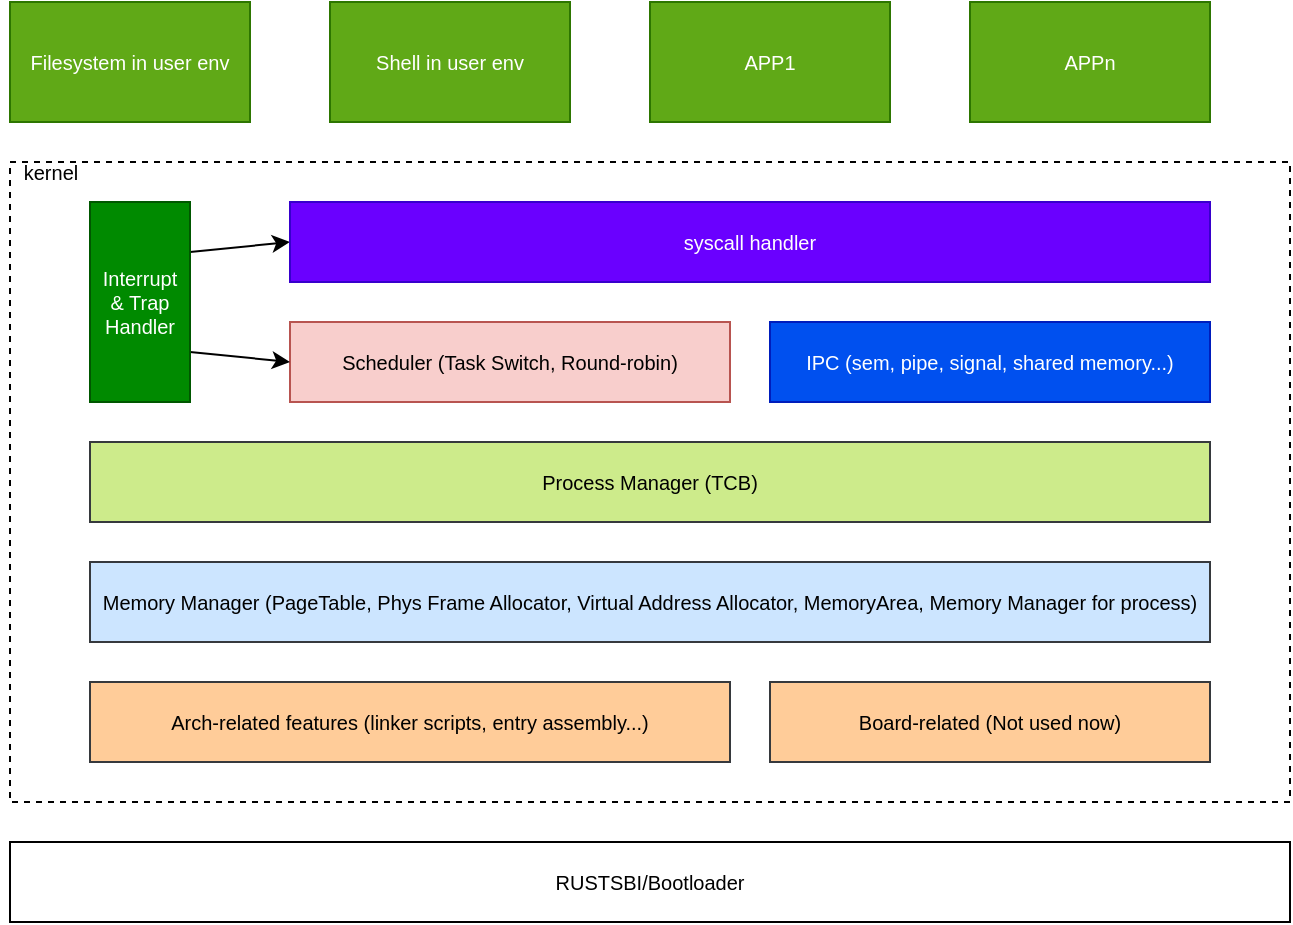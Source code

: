 <mxfile>
    <diagram id="wRAiSJHT-GZo48bfgJ7D" name="Page-1">
        <mxGraphModel dx="843" dy="542" grid="1" gridSize="10" guides="1" tooltips="1" connect="1" arrows="1" fold="1" page="1" pageScale="1" pageWidth="850" pageHeight="1100" math="0" shadow="0">
            <root>
                <mxCell id="0"/>
                <mxCell id="1" parent="0"/>
                <mxCell id="2" value="" style="rounded=0;whiteSpace=wrap;html=1;fillColor=none;dashed=1;fontSize=10;" parent="1" vertex="1">
                    <mxGeometry x="120" y="400" width="640" height="320" as="geometry"/>
                </mxCell>
                <mxCell id="3" value="kernel" style="text;html=1;align=center;verticalAlign=middle;resizable=0;points=[];autosize=1;strokeColor=none;fillColor=none;fontSize=10;" parent="1" vertex="1">
                    <mxGeometry x="115" y="390" width="50" height="30" as="geometry"/>
                </mxCell>
                <mxCell id="4" value="&lt;font style=&quot;font-size: 10px;&quot; color=&quot;#000000&quot;&gt;Arch-related features (linker scripts, entry assembly...)&lt;/font&gt;" style="rounded=0;whiteSpace=wrap;html=1;fillColor=#ffcc99;strokeColor=#36393d;fontSize=10;" parent="1" vertex="1">
                    <mxGeometry x="160" y="660" width="320" height="40" as="geometry"/>
                </mxCell>
                <mxCell id="5" value="&lt;font style=&quot;font-size: 10px;&quot; color=&quot;#000000&quot;&gt;Memory Manager (PageTable, Phys Frame Allocator, Virtual Address Allocator, MemoryArea, Memory Manager for process)&lt;/font&gt;" style="rounded=0;whiteSpace=wrap;html=1;fillColor=#cce5ff;strokeColor=#36393d;fontSize=10;" parent="1" vertex="1">
                    <mxGeometry x="160" y="600" width="560" height="40" as="geometry"/>
                </mxCell>
                <mxCell id="6" value="&lt;font style=&quot;font-size: 10px;&quot; color=&quot;#000000&quot;&gt;Board-related (Not used now)&lt;/font&gt;" style="rounded=0;whiteSpace=wrap;html=1;fillColor=#ffcc99;strokeColor=#36393d;fontSize=10;" parent="1" vertex="1">
                    <mxGeometry x="500" y="660" width="220" height="40" as="geometry"/>
                </mxCell>
                <mxCell id="8" value="RUSTSBI/Bootloader" style="rounded=0;whiteSpace=wrap;html=1;labelBackgroundColor=none;fontSize=10;fontColor=#000000;fillColor=#FFFFFF;" parent="1" vertex="1">
                    <mxGeometry x="120" y="740" width="640" height="40" as="geometry"/>
                </mxCell>
                <mxCell id="9" value="&lt;font style=&quot;font-size: 10px;&quot; color=&quot;#000000&quot;&gt;Process Manager (TCB)&lt;/font&gt;" style="rounded=0;whiteSpace=wrap;html=1;fillColor=#cdeb8b;strokeColor=#36393d;fontSize=10;" parent="1" vertex="1">
                    <mxGeometry x="160" y="540" width="560" height="40" as="geometry"/>
                </mxCell>
                <mxCell id="10" value="&lt;font color=&quot;#000000&quot; style=&quot;font-size: 10px;&quot;&gt;Scheduler (Task Switch, Round-robin)&lt;/font&gt;" style="rounded=0;whiteSpace=wrap;html=1;fillColor=#f8cecc;strokeColor=#b85450;fontSize=10;" parent="1" vertex="1">
                    <mxGeometry x="260" y="480" width="220" height="40" as="geometry"/>
                </mxCell>
                <mxCell id="17" style="edgeStyle=none;html=1;exitX=1;exitY=0.25;exitDx=0;exitDy=0;entryX=0;entryY=0.5;entryDx=0;entryDy=0;fontSize=10;fontColor=#FFFFFF;" parent="1" source="11" target="16" edge="1">
                    <mxGeometry relative="1" as="geometry"/>
                </mxCell>
                <mxCell id="18" style="edgeStyle=none;html=1;exitX=1;exitY=0.75;exitDx=0;exitDy=0;entryX=0;entryY=0.5;entryDx=0;entryDy=0;fontSize=10;fontColor=#FFFFFF;" parent="1" source="11" target="10" edge="1">
                    <mxGeometry relative="1" as="geometry"/>
                </mxCell>
                <mxCell id="11" value="Interrupt&lt;br style=&quot;font-size: 10px;&quot;&gt;&amp;amp; Trap Handler" style="rounded=0;whiteSpace=wrap;html=1;labelBackgroundColor=none;fontSize=10;fontColor=#ffffff;fillColor=#008a00;strokeColor=#005700;" parent="1" vertex="1">
                    <mxGeometry x="160" y="420" width="50" height="100" as="geometry"/>
                </mxCell>
                <mxCell id="14" value="Timer&amp;nbsp;" style="text;html=1;align=center;verticalAlign=middle;resizable=0;points=[];autosize=1;strokeColor=none;fillColor=none;fontSize=10;fontColor=#FFFFFF;" parent="1" vertex="1">
                    <mxGeometry x="210" y="495" width="50" height="30" as="geometry"/>
                </mxCell>
                <mxCell id="15" value="IPC (sem, pipe, signal, shared memory...)" style="rounded=0;whiteSpace=wrap;html=1;fillColor=#0050ef;strokeColor=#001DBC;fontSize=10;fontColor=#ffffff;" parent="1" vertex="1">
                    <mxGeometry x="500" y="480" width="220" height="40" as="geometry"/>
                </mxCell>
                <mxCell id="16" value="syscall handler" style="rounded=0;whiteSpace=wrap;html=1;fillColor=#6a00ff;strokeColor=#3700CC;fontSize=10;fontColor=#ffffff;" parent="1" vertex="1">
                    <mxGeometry x="260" y="420" width="460" height="40" as="geometry"/>
                </mxCell>
                <mxCell id="19" value="Trap" style="text;html=1;align=center;verticalAlign=middle;resizable=0;points=[];autosize=1;strokeColor=none;fillColor=none;fontSize=10;fontColor=#FFFFFF;" parent="1" vertex="1">
                    <mxGeometry x="215" y="415" width="40" height="30" as="geometry"/>
                </mxCell>
                <mxCell id="20" value="Filesystem in user env" style="rounded=0;whiteSpace=wrap;html=1;labelBackgroundColor=none;fontSize=10;fontColor=#ffffff;fillColor=#60a917;strokeColor=#2D7600;" parent="1" vertex="1">
                    <mxGeometry x="120" y="320" width="120" height="60" as="geometry"/>
                </mxCell>
                <mxCell id="21" value="Shell in user env" style="rounded=0;whiteSpace=wrap;html=1;labelBackgroundColor=none;fontSize=10;fontColor=#ffffff;fillColor=#60a917;strokeColor=#2D7600;" parent="1" vertex="1">
                    <mxGeometry x="280" y="320" width="120" height="60" as="geometry"/>
                </mxCell>
                <mxCell id="22" value="APP1" style="rounded=0;whiteSpace=wrap;html=1;labelBackgroundColor=none;fontSize=10;fontColor=#ffffff;fillColor=#60a917;strokeColor=#2D7600;" parent="1" vertex="1">
                    <mxGeometry x="440" y="320" width="120" height="60" as="geometry"/>
                </mxCell>
                <mxCell id="23" value="APPn" style="rounded=0;whiteSpace=wrap;html=1;labelBackgroundColor=none;fontSize=10;fontColor=#ffffff;fillColor=#60a917;strokeColor=#2D7600;" parent="1" vertex="1">
                    <mxGeometry x="600" y="320" width="120" height="60" as="geometry"/>
                </mxCell>
            </root>
        </mxGraphModel>
    </diagram>
</mxfile>